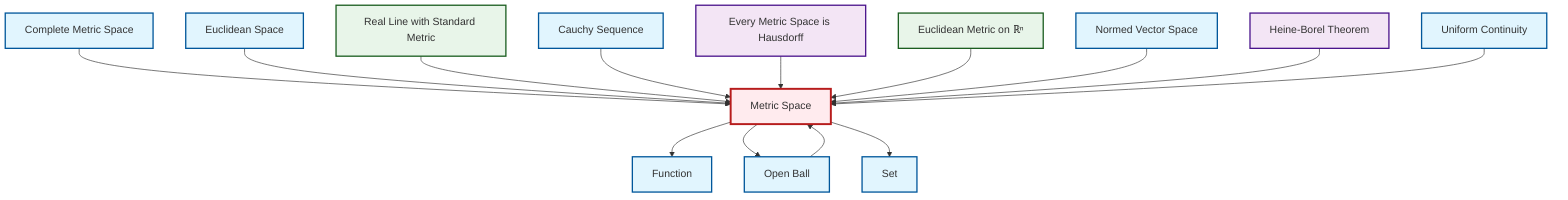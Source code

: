 graph TD
    classDef definition fill:#e1f5fe,stroke:#01579b,stroke-width:2px
    classDef theorem fill:#f3e5f5,stroke:#4a148c,stroke-width:2px
    classDef axiom fill:#fff3e0,stroke:#e65100,stroke-width:2px
    classDef example fill:#e8f5e9,stroke:#1b5e20,stroke-width:2px
    classDef current fill:#ffebee,stroke:#b71c1c,stroke-width:3px
    ex-euclidean-metric["Euclidean Metric on ℝⁿ"]:::example
    def-normed-vector-space["Normed Vector Space"]:::definition
    def-set["Set"]:::definition
    def-uniform-continuity["Uniform Continuity"]:::definition
    thm-metric-hausdorff["Every Metric Space is Hausdorff"]:::theorem
    def-cauchy-sequence["Cauchy Sequence"]:::definition
    def-metric-space["Metric Space"]:::definition
    def-euclidean-space["Euclidean Space"]:::definition
    def-function["Function"]:::definition
    thm-heine-borel["Heine-Borel Theorem"]:::theorem
    def-open-ball["Open Ball"]:::definition
    def-complete-metric-space["Complete Metric Space"]:::definition
    ex-real-line-metric["Real Line with Standard Metric"]:::example
    def-metric-space --> def-function
    def-metric-space --> def-open-ball
    def-complete-metric-space --> def-metric-space
    def-euclidean-space --> def-metric-space
    ex-real-line-metric --> def-metric-space
    def-cauchy-sequence --> def-metric-space
    thm-metric-hausdorff --> def-metric-space
    ex-euclidean-metric --> def-metric-space
    def-normed-vector-space --> def-metric-space
    def-open-ball --> def-metric-space
    thm-heine-borel --> def-metric-space
    def-uniform-continuity --> def-metric-space
    def-metric-space --> def-set
    class def-metric-space current